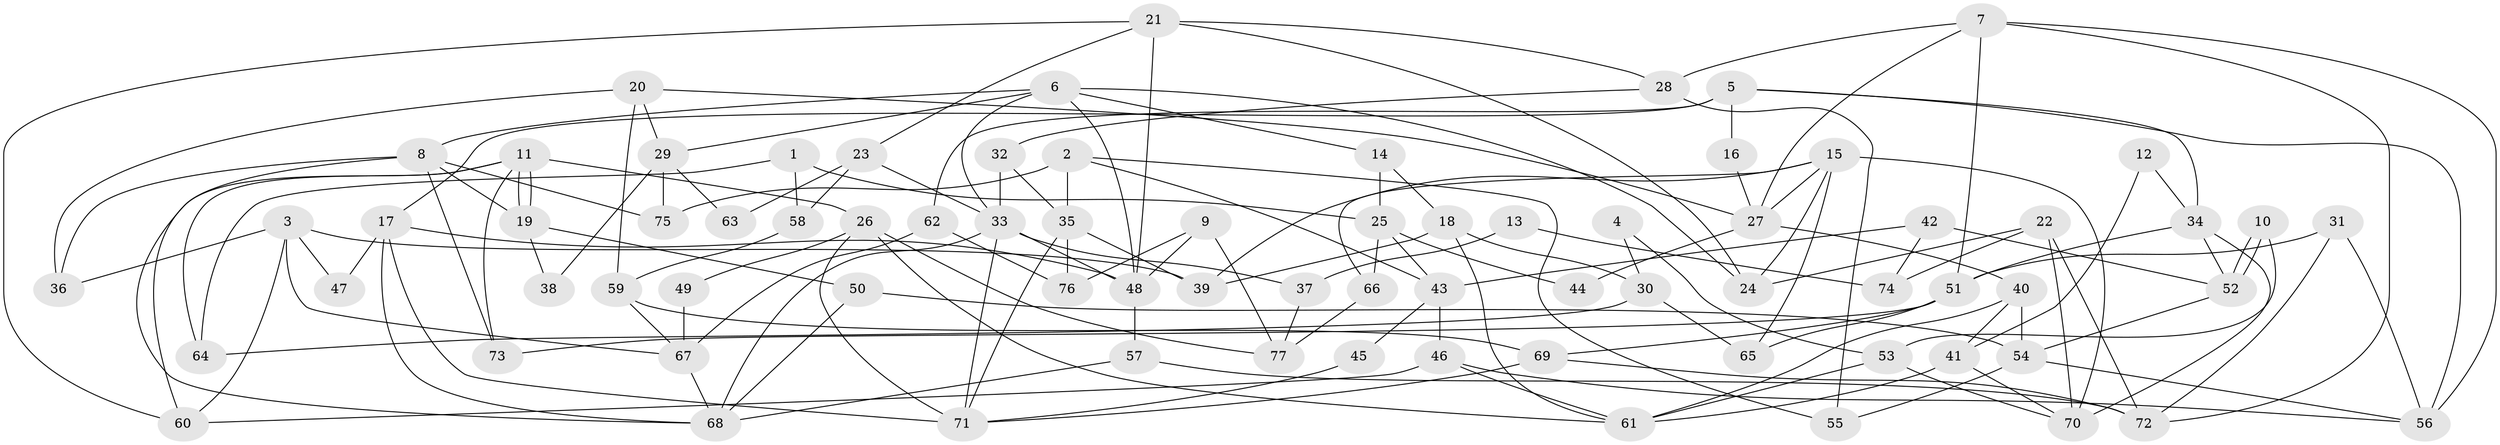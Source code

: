 // coarse degree distribution, {5: 0.2222222222222222, 6: 0.14814814814814814, 7: 0.05555555555555555, 4: 0.14814814814814814, 3: 0.16666666666666666, 2: 0.16666666666666666, 9: 0.037037037037037035, 8: 0.05555555555555555}
// Generated by graph-tools (version 1.1) at 2025/37/03/04/25 23:37:09]
// undirected, 77 vertices, 154 edges
graph export_dot {
  node [color=gray90,style=filled];
  1;
  2;
  3;
  4;
  5;
  6;
  7;
  8;
  9;
  10;
  11;
  12;
  13;
  14;
  15;
  16;
  17;
  18;
  19;
  20;
  21;
  22;
  23;
  24;
  25;
  26;
  27;
  28;
  29;
  30;
  31;
  32;
  33;
  34;
  35;
  36;
  37;
  38;
  39;
  40;
  41;
  42;
  43;
  44;
  45;
  46;
  47;
  48;
  49;
  50;
  51;
  52;
  53;
  54;
  55;
  56;
  57;
  58;
  59;
  60;
  61;
  62;
  63;
  64;
  65;
  66;
  67;
  68;
  69;
  70;
  71;
  72;
  73;
  74;
  75;
  76;
  77;
  1 -- 58;
  1 -- 64;
  1 -- 25;
  2 -- 35;
  2 -- 75;
  2 -- 43;
  2 -- 55;
  3 -- 67;
  3 -- 39;
  3 -- 36;
  3 -- 47;
  3 -- 60;
  4 -- 30;
  4 -- 53;
  5 -- 34;
  5 -- 56;
  5 -- 16;
  5 -- 17;
  5 -- 62;
  6 -- 48;
  6 -- 24;
  6 -- 8;
  6 -- 14;
  6 -- 29;
  6 -- 33;
  7 -- 51;
  7 -- 56;
  7 -- 27;
  7 -- 28;
  7 -- 72;
  8 -- 68;
  8 -- 19;
  8 -- 36;
  8 -- 73;
  8 -- 75;
  9 -- 76;
  9 -- 48;
  9 -- 77;
  10 -- 53;
  10 -- 52;
  10 -- 52;
  11 -- 19;
  11 -- 19;
  11 -- 60;
  11 -- 26;
  11 -- 64;
  11 -- 73;
  12 -- 41;
  12 -- 34;
  13 -- 74;
  13 -- 37;
  14 -- 18;
  14 -- 25;
  15 -- 27;
  15 -- 66;
  15 -- 24;
  15 -- 39;
  15 -- 65;
  15 -- 70;
  16 -- 27;
  17 -- 71;
  17 -- 47;
  17 -- 48;
  17 -- 68;
  18 -- 39;
  18 -- 61;
  18 -- 30;
  19 -- 38;
  19 -- 50;
  20 -- 27;
  20 -- 36;
  20 -- 29;
  20 -- 59;
  21 -- 48;
  21 -- 28;
  21 -- 23;
  21 -- 24;
  21 -- 60;
  22 -- 72;
  22 -- 24;
  22 -- 70;
  22 -- 74;
  23 -- 33;
  23 -- 58;
  23 -- 63;
  25 -- 43;
  25 -- 44;
  25 -- 66;
  26 -- 61;
  26 -- 49;
  26 -- 71;
  26 -- 77;
  27 -- 40;
  27 -- 44;
  28 -- 55;
  28 -- 32;
  29 -- 38;
  29 -- 63;
  29 -- 75;
  30 -- 65;
  30 -- 64;
  31 -- 51;
  31 -- 56;
  31 -- 72;
  32 -- 33;
  32 -- 35;
  33 -- 68;
  33 -- 37;
  33 -- 48;
  33 -- 71;
  34 -- 51;
  34 -- 70;
  34 -- 52;
  35 -- 71;
  35 -- 39;
  35 -- 76;
  37 -- 77;
  40 -- 54;
  40 -- 41;
  40 -- 61;
  41 -- 70;
  41 -- 61;
  42 -- 52;
  42 -- 43;
  42 -- 74;
  43 -- 45;
  43 -- 46;
  45 -- 71;
  46 -- 60;
  46 -- 56;
  46 -- 61;
  48 -- 57;
  49 -- 67;
  50 -- 68;
  50 -- 54;
  51 -- 69;
  51 -- 73;
  51 -- 65;
  52 -- 54;
  53 -- 70;
  53 -- 61;
  54 -- 55;
  54 -- 56;
  57 -- 72;
  57 -- 68;
  58 -- 59;
  59 -- 69;
  59 -- 67;
  62 -- 67;
  62 -- 76;
  66 -- 77;
  67 -- 68;
  69 -- 71;
  69 -- 72;
}

